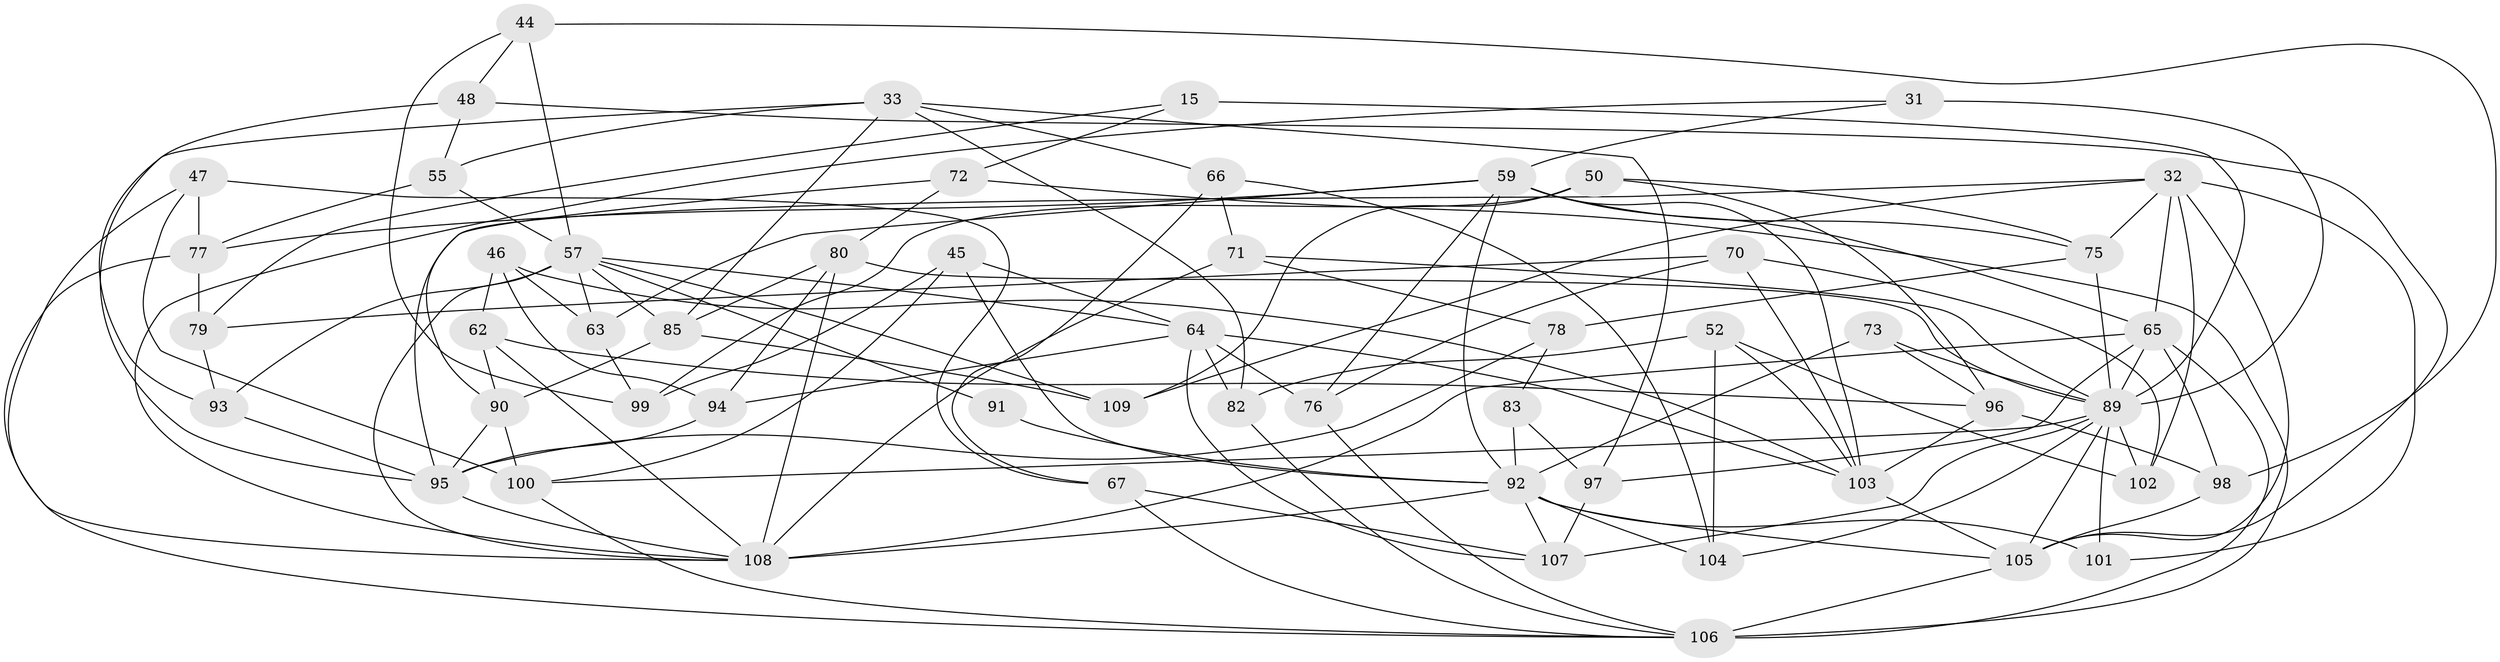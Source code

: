 // original degree distribution, {4: 1.0}
// Generated by graph-tools (version 1.1) at 2025/58/03/09/25 04:58:27]
// undirected, 54 vertices, 135 edges
graph export_dot {
graph [start="1"]
  node [color=gray90,style=filled];
  15;
  31;
  32 [super="+7+26+8"];
  33 [super="+5+22"];
  44;
  45;
  46;
  47;
  48;
  50;
  52;
  55 [super="+24"];
  57 [super="+16+49+39"];
  59 [super="+2+14"];
  62;
  63;
  64 [super="+11+30"];
  65 [super="+4+10+18"];
  66;
  67;
  70;
  71;
  72 [super="+54"];
  73;
  75 [super="+38"];
  76;
  77 [super="+74"];
  78 [super="+35"];
  79;
  80 [super="+1+12"];
  82 [super="+51"];
  83;
  85 [super="+81"];
  89 [super="+3+27+34+41"];
  90 [super="+42"];
  91;
  92 [super="+20+68+88"];
  93;
  94;
  95 [super="+84"];
  96 [super="+86"];
  97;
  98 [super="+87"];
  99;
  100 [super="+29"];
  101;
  102;
  103 [super="+60"];
  104;
  105 [super="+17+56"];
  106 [super="+36+61"];
  107 [super="+58"];
  108 [super="+13+53+69+37"];
  109;
  15 -- 79;
  15 -- 72;
  15 -- 89 [weight=2];
  31 -- 89 [weight=2];
  31 -- 59;
  31 -- 108;
  32 -- 109;
  32 -- 65;
  32 -- 75;
  32 -- 95 [weight=2];
  32 -- 105 [weight=3];
  32 -- 101;
  32 -- 102;
  33 -- 66;
  33 -- 82 [weight=2];
  33 -- 85;
  33 -- 97;
  33 -- 55 [weight=2];
  33 -- 95;
  44 -- 48;
  44 -- 98;
  44 -- 99;
  44 -- 57;
  45 -- 100;
  45 -- 99;
  45 -- 64;
  45 -- 92;
  46 -- 62;
  46 -- 63;
  46 -- 94;
  46 -- 103;
  47 -- 67;
  47 -- 100;
  47 -- 77;
  47 -- 108;
  48 -- 93;
  48 -- 55;
  48 -- 105;
  50 -- 109;
  50 -- 75;
  50 -- 99;
  50 -- 96;
  52 -- 102;
  52 -- 82;
  52 -- 104;
  52 -- 103;
  55 -- 77 [weight=2];
  55 -- 57;
  57 -- 93;
  57 -- 85;
  57 -- 91;
  57 -- 108 [weight=2];
  57 -- 109;
  57 -- 64;
  57 -- 63;
  59 -- 75;
  59 -- 63;
  59 -- 103;
  59 -- 76;
  59 -- 65;
  59 -- 77;
  59 -- 92;
  62 -- 96;
  62 -- 90;
  62 -- 108;
  63 -- 99;
  64 -- 76;
  64 -- 82 [weight=2];
  64 -- 107;
  64 -- 94;
  64 -- 103;
  65 -- 97;
  65 -- 108 [weight=2];
  65 -- 98 [weight=2];
  65 -- 89;
  65 -- 106 [weight=2];
  66 -- 104;
  66 -- 71;
  66 -- 67;
  67 -- 106;
  67 -- 107;
  70 -- 76;
  70 -- 102;
  70 -- 79;
  70 -- 103;
  71 -- 78;
  71 -- 108;
  71 -- 89;
  72 -- 80 [weight=2];
  72 -- 106 [weight=2];
  72 -- 90;
  73 -- 92;
  73 -- 96;
  73 -- 89 [weight=2];
  75 -- 78 [weight=2];
  75 -- 89;
  76 -- 106;
  77 -- 79;
  77 -- 106;
  78 -- 83 [weight=2];
  78 -- 95;
  79 -- 93;
  80 -- 94;
  80 -- 89 [weight=2];
  80 -- 108 [weight=2];
  80 -- 85;
  82 -- 106;
  83 -- 97;
  83 -- 92;
  85 -- 90 [weight=2];
  85 -- 109;
  89 -- 101 [weight=2];
  89 -- 104;
  89 -- 107 [weight=2];
  89 -- 105;
  89 -- 100 [weight=2];
  89 -- 102;
  90 -- 95;
  90 -- 100;
  91 -- 92 [weight=3];
  92 -- 107;
  92 -- 101;
  92 -- 108;
  92 -- 104;
  92 -- 105;
  93 -- 95;
  94 -- 95;
  95 -- 108;
  96 -- 103;
  96 -- 98 [weight=2];
  97 -- 107;
  98 -- 105;
  100 -- 106;
  103 -- 105 [weight=2];
  105 -- 106;
}
